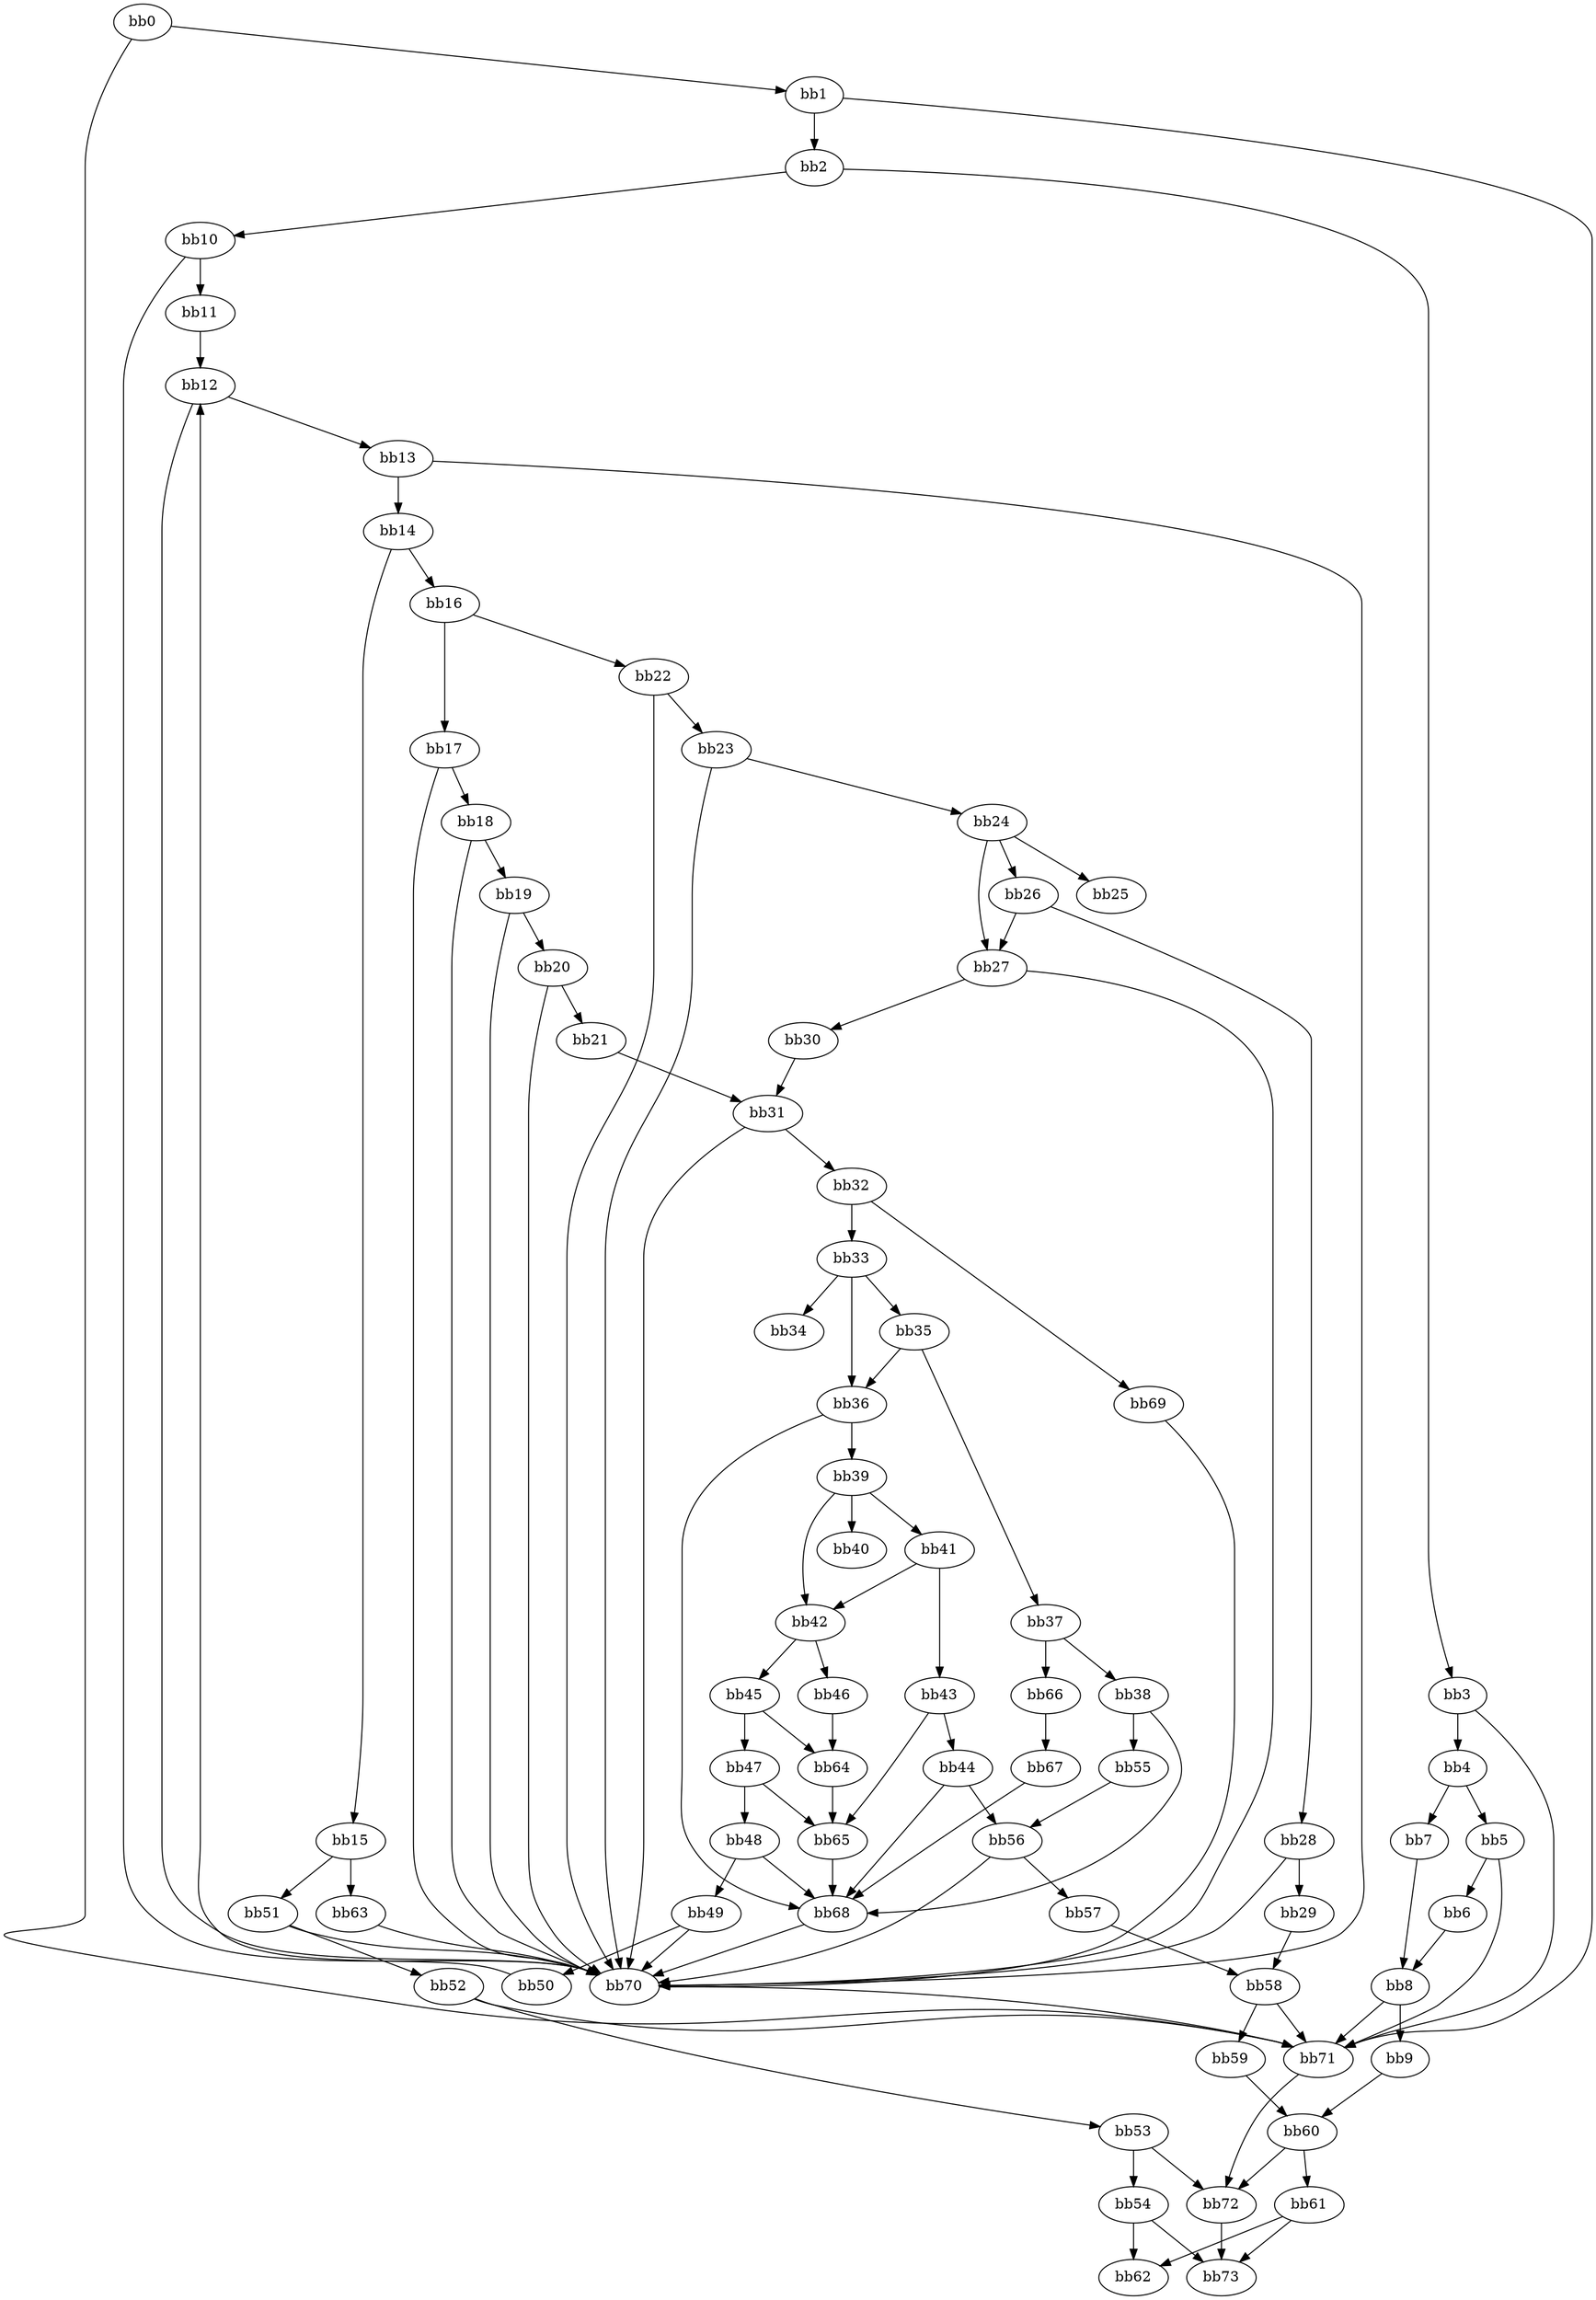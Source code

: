 digraph {
    0 [ label = "bb0\l" ]
    1 [ label = "bb1\l" ]
    2 [ label = "bb2\l" ]
    3 [ label = "bb3\l" ]
    4 [ label = "bb4\l" ]
    5 [ label = "bb5\l" ]
    6 [ label = "bb6\l" ]
    7 [ label = "bb7\l" ]
    8 [ label = "bb8\l" ]
    9 [ label = "bb9\l" ]
    10 [ label = "bb10\l" ]
    11 [ label = "bb11\l" ]
    12 [ label = "bb12\l" ]
    13 [ label = "bb13\l" ]
    14 [ label = "bb14\l" ]
    15 [ label = "bb15\l" ]
    16 [ label = "bb16\l" ]
    17 [ label = "bb17\l" ]
    18 [ label = "bb18\l" ]
    19 [ label = "bb19\l" ]
    20 [ label = "bb20\l" ]
    21 [ label = "bb21\l" ]
    22 [ label = "bb22\l" ]
    23 [ label = "bb23\l" ]
    24 [ label = "bb24\l" ]
    25 [ label = "bb25\l" ]
    26 [ label = "bb26\l" ]
    27 [ label = "bb27\l" ]
    28 [ label = "bb28\l" ]
    29 [ label = "bb29\l" ]
    30 [ label = "bb30\l" ]
    31 [ label = "bb31\l" ]
    32 [ label = "bb32\l" ]
    33 [ label = "bb33\l" ]
    34 [ label = "bb34\l" ]
    35 [ label = "bb35\l" ]
    36 [ label = "bb36\l" ]
    37 [ label = "bb37\l" ]
    38 [ label = "bb38\l" ]
    39 [ label = "bb39\l" ]
    40 [ label = "bb40\l" ]
    41 [ label = "bb41\l" ]
    42 [ label = "bb42\l" ]
    43 [ label = "bb43\l" ]
    44 [ label = "bb44\l" ]
    45 [ label = "bb45\l" ]
    46 [ label = "bb46\l" ]
    47 [ label = "bb47\l" ]
    48 [ label = "bb48\l" ]
    49 [ label = "bb49\l" ]
    50 [ label = "bb50\l" ]
    51 [ label = "bb51\l" ]
    52 [ label = "bb52\l" ]
    53 [ label = "bb53\l" ]
    54 [ label = "bb54\l" ]
    55 [ label = "bb55\l" ]
    56 [ label = "bb56\l" ]
    57 [ label = "bb57\l" ]
    58 [ label = "bb58\l" ]
    59 [ label = "bb59\l" ]
    60 [ label = "bb60\l" ]
    61 [ label = "bb61\l" ]
    62 [ label = "bb62\l" ]
    63 [ label = "bb63\l" ]
    64 [ label = "bb64\l" ]
    65 [ label = "bb65\l" ]
    66 [ label = "bb66\l" ]
    67 [ label = "bb67\l" ]
    68 [ label = "bb68\l" ]
    69 [ label = "bb69\l" ]
    70 [ label = "bb70\l" ]
    71 [ label = "bb71\l" ]
    72 [ label = "bb72\l" ]
    73 [ label = "bb73\l" ]
    0 -> 1 [ ]
    0 -> 71 [ ]
    1 -> 2 [ ]
    1 -> 71 [ ]
    2 -> 3 [ ]
    2 -> 10 [ ]
    3 -> 4 [ ]
    3 -> 71 [ ]
    4 -> 5 [ ]
    4 -> 7 [ ]
    5 -> 6 [ ]
    5 -> 71 [ ]
    6 -> 8 [ ]
    7 -> 8 [ ]
    8 -> 9 [ ]
    8 -> 71 [ ]
    9 -> 60 [ ]
    10 -> 11 [ ]
    10 -> 70 [ ]
    11 -> 12 [ ]
    12 -> 13 [ ]
    12 -> 70 [ ]
    13 -> 14 [ ]
    13 -> 70 [ ]
    14 -> 15 [ ]
    14 -> 16 [ ]
    15 -> 51 [ ]
    15 -> 63 [ ]
    16 -> 17 [ ]
    16 -> 22 [ ]
    17 -> 18 [ ]
    17 -> 70 [ ]
    18 -> 19 [ ]
    18 -> 70 [ ]
    19 -> 20 [ ]
    19 -> 70 [ ]
    20 -> 21 [ ]
    20 -> 70 [ ]
    21 -> 31 [ ]
    22 -> 23 [ ]
    22 -> 70 [ ]
    23 -> 24 [ ]
    23 -> 70 [ ]
    24 -> 25 [ ]
    24 -> 26 [ ]
    24 -> 27 [ ]
    26 -> 27 [ ]
    26 -> 28 [ ]
    27 -> 30 [ ]
    27 -> 70 [ ]
    28 -> 29 [ ]
    28 -> 70 [ ]
    29 -> 58 [ ]
    30 -> 31 [ ]
    31 -> 32 [ ]
    31 -> 70 [ ]
    32 -> 33 [ ]
    32 -> 69 [ ]
    33 -> 34 [ ]
    33 -> 35 [ ]
    33 -> 36 [ ]
    35 -> 36 [ ]
    35 -> 37 [ ]
    36 -> 39 [ ]
    36 -> 68 [ ]
    37 -> 38 [ ]
    37 -> 66 [ ]
    38 -> 55 [ ]
    38 -> 68 [ ]
    39 -> 40 [ ]
    39 -> 41 [ ]
    39 -> 42 [ ]
    41 -> 42 [ ]
    41 -> 43 [ ]
    42 -> 45 [ ]
    42 -> 46 [ ]
    43 -> 44 [ ]
    43 -> 65 [ ]
    44 -> 56 [ ]
    44 -> 68 [ ]
    45 -> 47 [ ]
    45 -> 64 [ ]
    46 -> 64 [ ]
    47 -> 48 [ ]
    47 -> 65 [ ]
    48 -> 49 [ ]
    48 -> 68 [ ]
    49 -> 50 [ ]
    49 -> 70 [ ]
    50 -> 12 [ ]
    51 -> 52 [ ]
    51 -> 70 [ ]
    52 -> 53 [ ]
    52 -> 71 [ ]
    53 -> 54 [ ]
    53 -> 72 [ ]
    54 -> 62 [ ]
    54 -> 73 [ ]
    55 -> 56 [ ]
    56 -> 57 [ ]
    56 -> 70 [ ]
    57 -> 58 [ ]
    58 -> 59 [ ]
    58 -> 71 [ ]
    59 -> 60 [ ]
    60 -> 61 [ ]
    60 -> 72 [ ]
    61 -> 62 [ ]
    61 -> 73 [ ]
    63 -> 70 [ ]
    64 -> 65 [ ]
    65 -> 68 [ ]
    66 -> 67 [ ]
    67 -> 68 [ ]
    68 -> 70 [ ]
    69 -> 70 [ ]
    70 -> 71 [ ]
    71 -> 72 [ ]
    72 -> 73 [ ]
}

